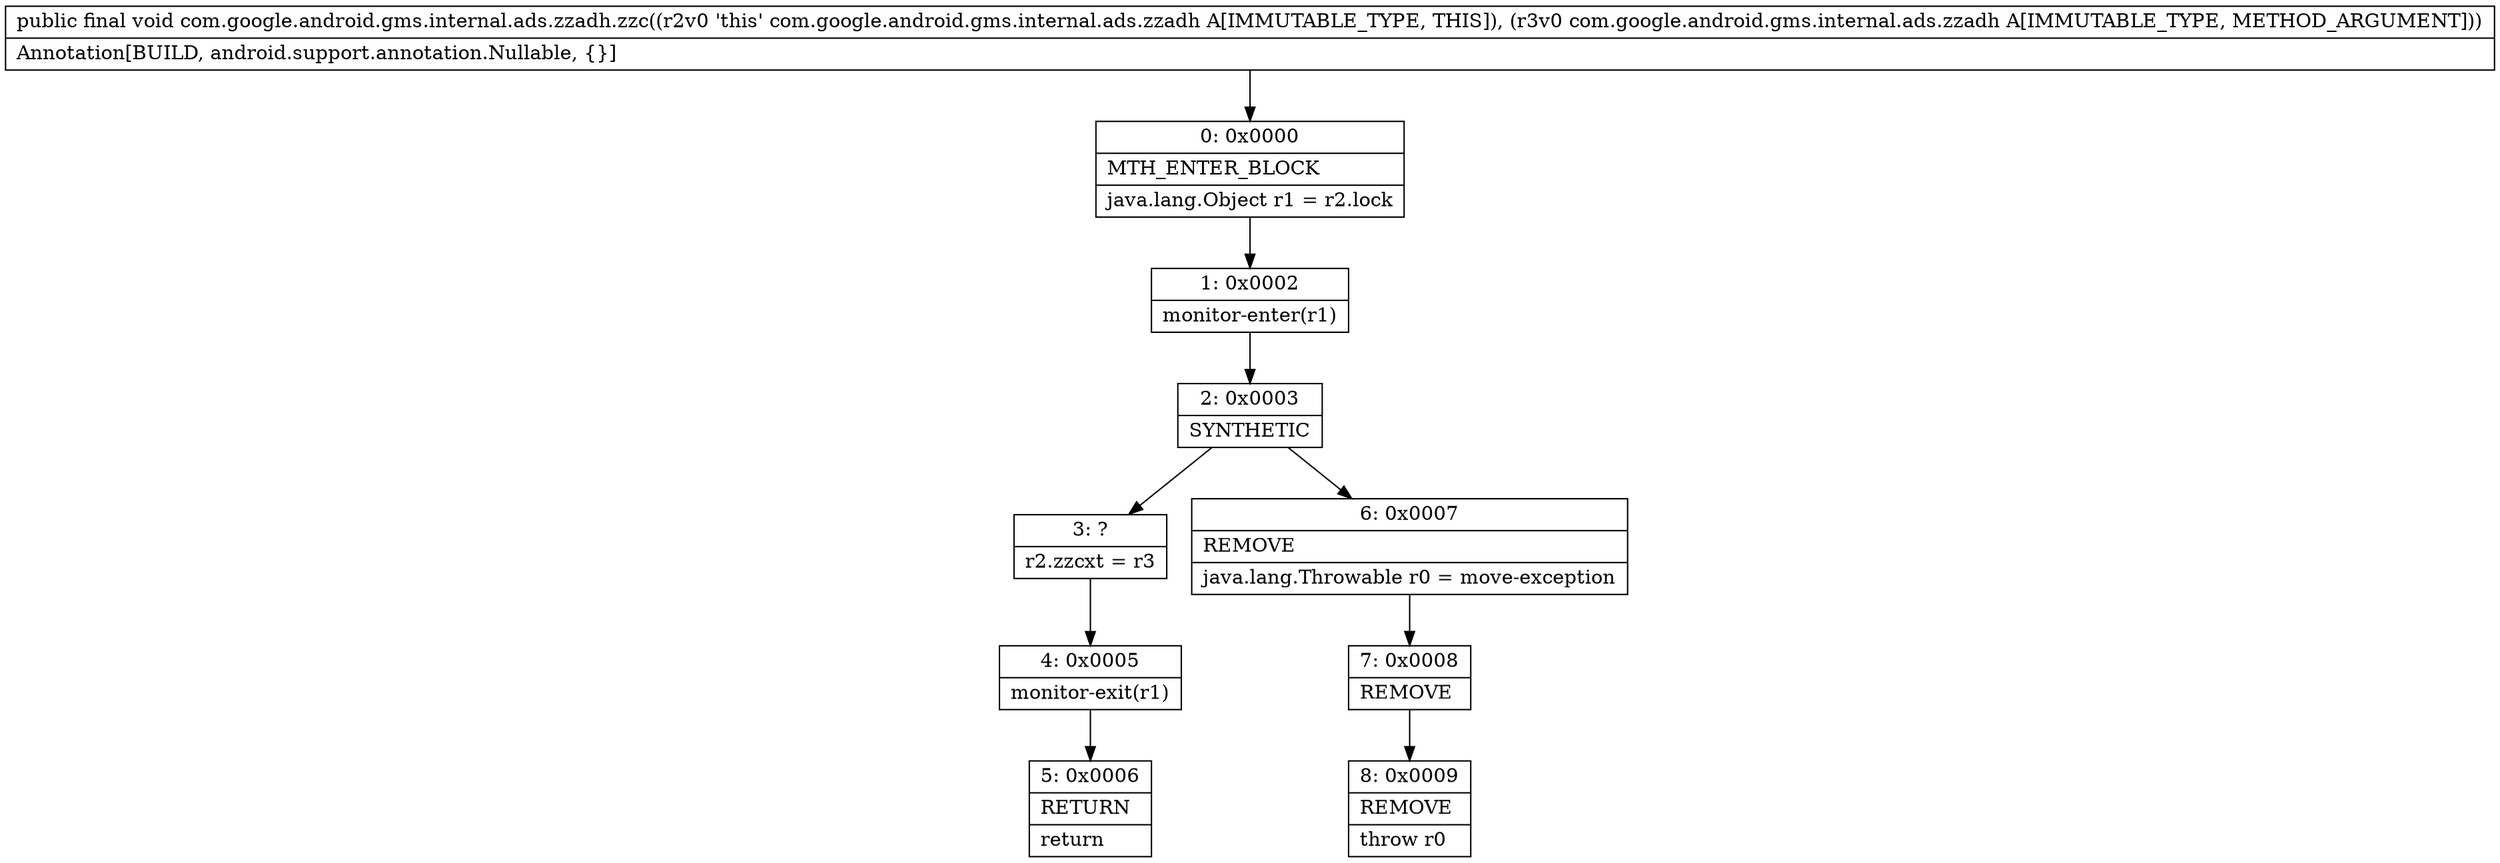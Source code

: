 digraph "CFG forcom.google.android.gms.internal.ads.zzadh.zzc(Lcom\/google\/android\/gms\/internal\/ads\/zzadh;)V" {
Node_0 [shape=record,label="{0\:\ 0x0000|MTH_ENTER_BLOCK\l|java.lang.Object r1 = r2.lock\l}"];
Node_1 [shape=record,label="{1\:\ 0x0002|monitor\-enter(r1)\l}"];
Node_2 [shape=record,label="{2\:\ 0x0003|SYNTHETIC\l}"];
Node_3 [shape=record,label="{3\:\ ?|r2.zzcxt = r3\l}"];
Node_4 [shape=record,label="{4\:\ 0x0005|monitor\-exit(r1)\l}"];
Node_5 [shape=record,label="{5\:\ 0x0006|RETURN\l|return\l}"];
Node_6 [shape=record,label="{6\:\ 0x0007|REMOVE\l|java.lang.Throwable r0 = move\-exception\l}"];
Node_7 [shape=record,label="{7\:\ 0x0008|REMOVE\l}"];
Node_8 [shape=record,label="{8\:\ 0x0009|REMOVE\l|throw r0\l}"];
MethodNode[shape=record,label="{public final void com.google.android.gms.internal.ads.zzadh.zzc((r2v0 'this' com.google.android.gms.internal.ads.zzadh A[IMMUTABLE_TYPE, THIS]), (r3v0 com.google.android.gms.internal.ads.zzadh A[IMMUTABLE_TYPE, METHOD_ARGUMENT]))  | Annotation[BUILD, android.support.annotation.Nullable, \{\}]\l}"];
MethodNode -> Node_0;
Node_0 -> Node_1;
Node_1 -> Node_2;
Node_2 -> Node_3;
Node_2 -> Node_6;
Node_3 -> Node_4;
Node_4 -> Node_5;
Node_6 -> Node_7;
Node_7 -> Node_8;
}

